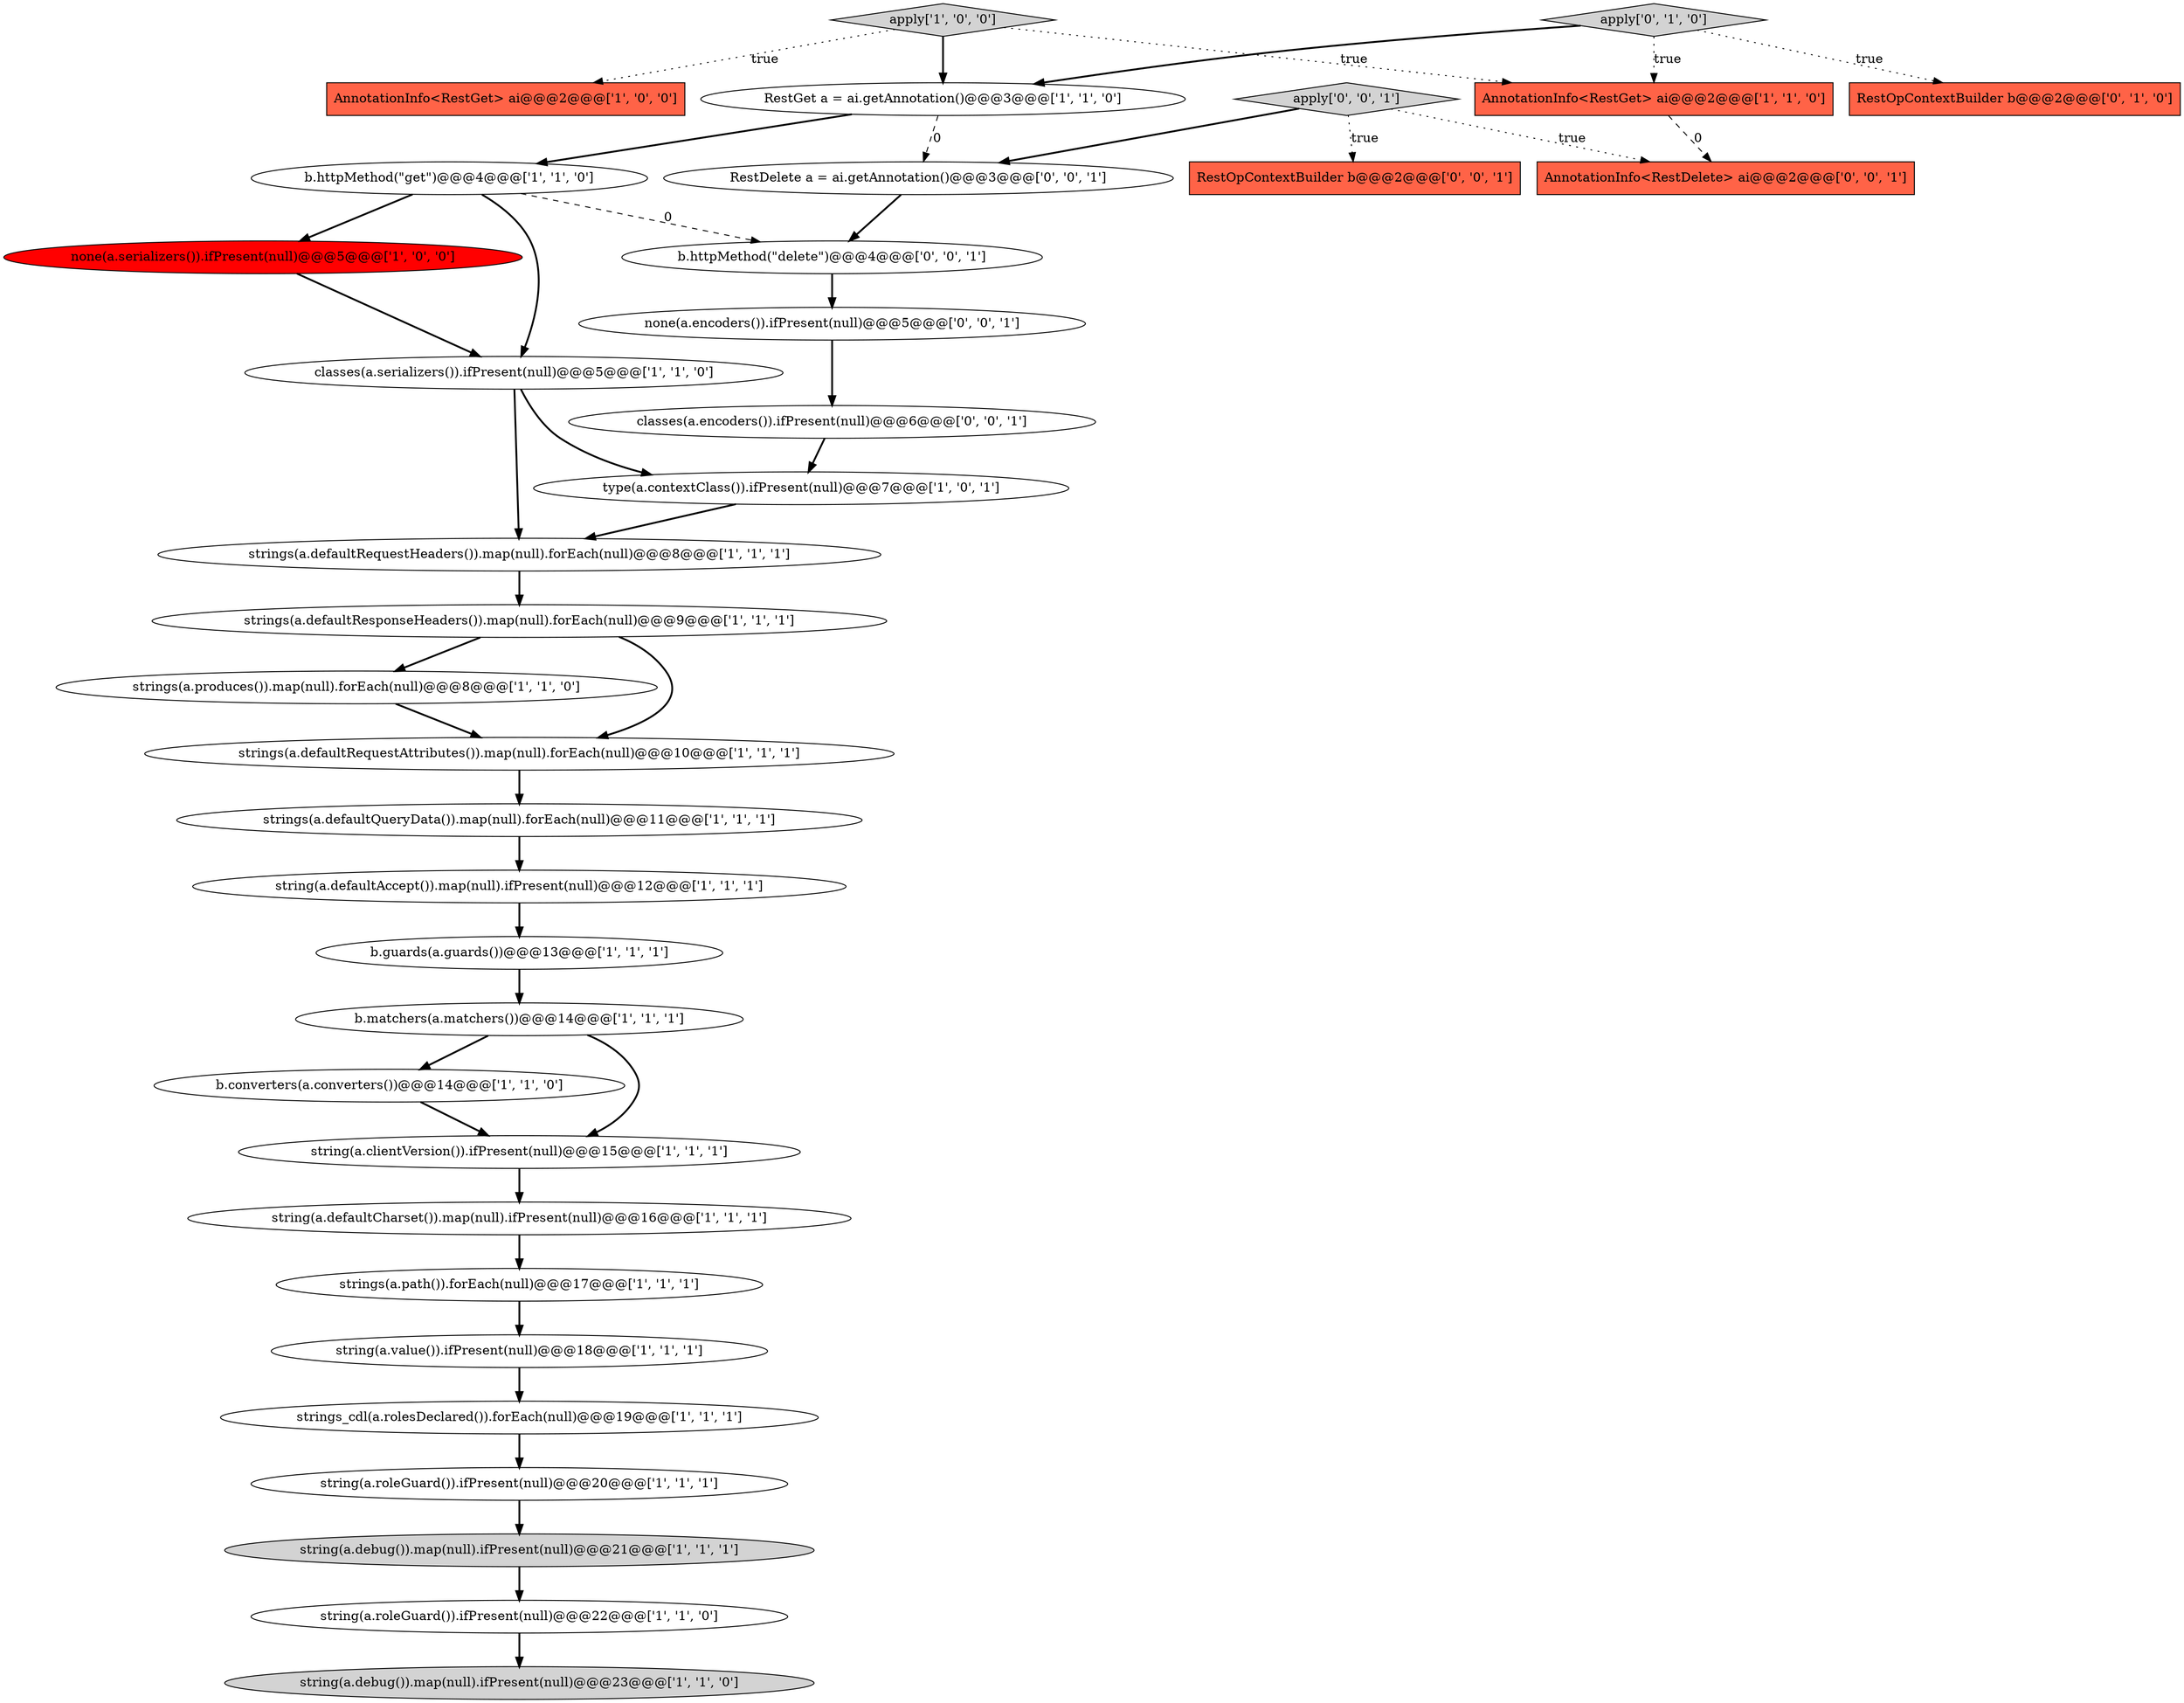 digraph {
33 [style = filled, label = "b.httpMethod(\"delete\")@@@4@@@['0', '0', '1']", fillcolor = white, shape = ellipse image = "AAA0AAABBB3BBB"];
19 [style = filled, label = "AnnotationInfo<RestGet> ai@@@2@@@['1', '1', '0']", fillcolor = tomato, shape = box image = "AAA0AAABBB1BBB"];
2 [style = filled, label = "string(a.clientVersion()).ifPresent(null)@@@15@@@['1', '1', '1']", fillcolor = white, shape = ellipse image = "AAA0AAABBB1BBB"];
15 [style = filled, label = "RestGet a = ai.getAnnotation()@@@3@@@['1', '1', '0']", fillcolor = white, shape = ellipse image = "AAA0AAABBB1BBB"];
21 [style = filled, label = "b.guards(a.guards())@@@13@@@['1', '1', '1']", fillcolor = white, shape = ellipse image = "AAA0AAABBB1BBB"];
4 [style = filled, label = "strings(a.produces()).map(null).forEach(null)@@@8@@@['1', '1', '0']", fillcolor = white, shape = ellipse image = "AAA0AAABBB1BBB"];
29 [style = filled, label = "classes(a.encoders()).ifPresent(null)@@@6@@@['0', '0', '1']", fillcolor = white, shape = ellipse image = "AAA0AAABBB3BBB"];
1 [style = filled, label = "strings(a.defaultRequestAttributes()).map(null).forEach(null)@@@10@@@['1', '1', '1']", fillcolor = white, shape = ellipse image = "AAA0AAABBB1BBB"];
32 [style = filled, label = "AnnotationInfo<RestDelete> ai@@@2@@@['0', '0', '1']", fillcolor = tomato, shape = box image = "AAA0AAABBB3BBB"];
24 [style = filled, label = "b.converters(a.converters())@@@14@@@['1', '1', '0']", fillcolor = white, shape = ellipse image = "AAA0AAABBB1BBB"];
22 [style = filled, label = "string(a.debug()).map(null).ifPresent(null)@@@21@@@['1', '1', '1']", fillcolor = lightgray, shape = ellipse image = "AAA0AAABBB1BBB"];
16 [style = filled, label = "strings_cdl(a.rolesDeclared()).forEach(null)@@@19@@@['1', '1', '1']", fillcolor = white, shape = ellipse image = "AAA0AAABBB1BBB"];
9 [style = filled, label = "string(a.defaultAccept()).map(null).ifPresent(null)@@@12@@@['1', '1', '1']", fillcolor = white, shape = ellipse image = "AAA0AAABBB1BBB"];
12 [style = filled, label = "strings(a.defaultResponseHeaders()).map(null).forEach(null)@@@9@@@['1', '1', '1']", fillcolor = white, shape = ellipse image = "AAA0AAABBB1BBB"];
26 [style = filled, label = "RestOpContextBuilder b@@@2@@@['0', '1', '0']", fillcolor = tomato, shape = box image = "AAA0AAABBB2BBB"];
14 [style = filled, label = "apply['1', '0', '0']", fillcolor = lightgray, shape = diamond image = "AAA0AAABBB1BBB"];
34 [style = filled, label = "apply['0', '0', '1']", fillcolor = lightgray, shape = diamond image = "AAA0AAABBB3BBB"];
13 [style = filled, label = "none(a.serializers()).ifPresent(null)@@@5@@@['1', '0', '0']", fillcolor = red, shape = ellipse image = "AAA1AAABBB1BBB"];
10 [style = filled, label = "b.httpMethod(\"get\")@@@4@@@['1', '1', '0']", fillcolor = white, shape = ellipse image = "AAA0AAABBB1BBB"];
31 [style = filled, label = "none(a.encoders()).ifPresent(null)@@@5@@@['0', '0', '1']", fillcolor = white, shape = ellipse image = "AAA0AAABBB3BBB"];
6 [style = filled, label = "classes(a.serializers()).ifPresent(null)@@@5@@@['1', '1', '0']", fillcolor = white, shape = ellipse image = "AAA0AAABBB1BBB"];
27 [style = filled, label = "apply['0', '1', '0']", fillcolor = lightgray, shape = diamond image = "AAA0AAABBB2BBB"];
30 [style = filled, label = "RestDelete a = ai.getAnnotation()@@@3@@@['0', '0', '1']", fillcolor = white, shape = ellipse image = "AAA0AAABBB3BBB"];
17 [style = filled, label = "string(a.defaultCharset()).map(null).ifPresent(null)@@@16@@@['1', '1', '1']", fillcolor = white, shape = ellipse image = "AAA0AAABBB1BBB"];
3 [style = filled, label = "type(a.contextClass()).ifPresent(null)@@@7@@@['1', '0', '1']", fillcolor = white, shape = ellipse image = "AAA0AAABBB1BBB"];
0 [style = filled, label = "AnnotationInfo<RestGet> ai@@@2@@@['1', '0', '0']", fillcolor = tomato, shape = box image = "AAA0AAABBB1BBB"];
11 [style = filled, label = "strings(a.defaultRequestHeaders()).map(null).forEach(null)@@@8@@@['1', '1', '1']", fillcolor = white, shape = ellipse image = "AAA0AAABBB1BBB"];
25 [style = filled, label = "string(a.roleGuard()).ifPresent(null)@@@22@@@['1', '1', '0']", fillcolor = white, shape = ellipse image = "AAA0AAABBB1BBB"];
20 [style = filled, label = "strings(a.path()).forEach(null)@@@17@@@['1', '1', '1']", fillcolor = white, shape = ellipse image = "AAA0AAABBB1BBB"];
18 [style = filled, label = "string(a.value()).ifPresent(null)@@@18@@@['1', '1', '1']", fillcolor = white, shape = ellipse image = "AAA0AAABBB1BBB"];
5 [style = filled, label = "b.matchers(a.matchers())@@@14@@@['1', '1', '1']", fillcolor = white, shape = ellipse image = "AAA0AAABBB1BBB"];
7 [style = filled, label = "string(a.debug()).map(null).ifPresent(null)@@@23@@@['1', '1', '0']", fillcolor = lightgray, shape = ellipse image = "AAA0AAABBB1BBB"];
23 [style = filled, label = "strings(a.defaultQueryData()).map(null).forEach(null)@@@11@@@['1', '1', '1']", fillcolor = white, shape = ellipse image = "AAA0AAABBB1BBB"];
28 [style = filled, label = "RestOpContextBuilder b@@@2@@@['0', '0', '1']", fillcolor = tomato, shape = box image = "AAA0AAABBB3BBB"];
8 [style = filled, label = "string(a.roleGuard()).ifPresent(null)@@@20@@@['1', '1', '1']", fillcolor = white, shape = ellipse image = "AAA0AAABBB1BBB"];
2->17 [style = bold, label=""];
34->32 [style = dotted, label="true"];
34->28 [style = dotted, label="true"];
6->3 [style = bold, label=""];
22->25 [style = bold, label=""];
15->10 [style = bold, label=""];
14->19 [style = dotted, label="true"];
30->33 [style = bold, label=""];
24->2 [style = bold, label=""];
16->8 [style = bold, label=""];
14->0 [style = dotted, label="true"];
27->26 [style = dotted, label="true"];
29->3 [style = bold, label=""];
3->11 [style = bold, label=""];
15->30 [style = dashed, label="0"];
31->29 [style = bold, label=""];
10->33 [style = dashed, label="0"];
11->12 [style = bold, label=""];
25->7 [style = bold, label=""];
12->1 [style = bold, label=""];
27->19 [style = dotted, label="true"];
10->6 [style = bold, label=""];
34->30 [style = bold, label=""];
27->15 [style = bold, label=""];
1->23 [style = bold, label=""];
8->22 [style = bold, label=""];
20->18 [style = bold, label=""];
21->5 [style = bold, label=""];
5->2 [style = bold, label=""];
10->13 [style = bold, label=""];
12->4 [style = bold, label=""];
5->24 [style = bold, label=""];
6->11 [style = bold, label=""];
9->21 [style = bold, label=""];
33->31 [style = bold, label=""];
14->15 [style = bold, label=""];
4->1 [style = bold, label=""];
19->32 [style = dashed, label="0"];
13->6 [style = bold, label=""];
23->9 [style = bold, label=""];
17->20 [style = bold, label=""];
18->16 [style = bold, label=""];
}

